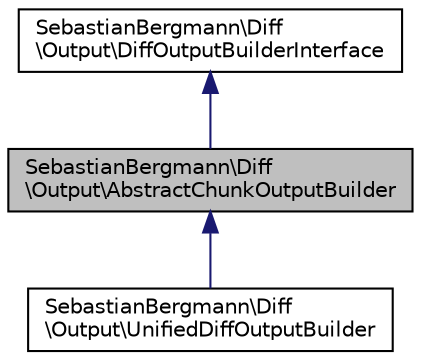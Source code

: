 digraph "SebastianBergmann\Diff\Output\AbstractChunkOutputBuilder"
{
  edge [fontname="Helvetica",fontsize="10",labelfontname="Helvetica",labelfontsize="10"];
  node [fontname="Helvetica",fontsize="10",shape=record];
  Node0 [label="SebastianBergmann\\Diff\l\\Output\\AbstractChunkOutputBuilder",height=0.2,width=0.4,color="black", fillcolor="grey75", style="filled", fontcolor="black"];
  Node1 -> Node0 [dir="back",color="midnightblue",fontsize="10",style="solid",fontname="Helvetica"];
  Node1 [label="SebastianBergmann\\Diff\l\\Output\\DiffOutputBuilderInterface",height=0.2,width=0.4,color="black", fillcolor="white", style="filled",URL="$interfaceSebastianBergmann_1_1Diff_1_1Output_1_1DiffOutputBuilderInterface.html"];
  Node0 -> Node2 [dir="back",color="midnightblue",fontsize="10",style="solid",fontname="Helvetica"];
  Node2 [label="SebastianBergmann\\Diff\l\\Output\\UnifiedDiffOutputBuilder",height=0.2,width=0.4,color="black", fillcolor="white", style="filled",URL="$classSebastianBergmann_1_1Diff_1_1Output_1_1UnifiedDiffOutputBuilder.html"];
}
